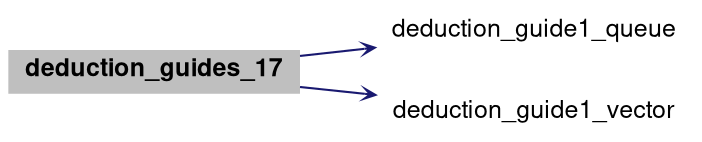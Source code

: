 digraph "deduction_guides_17"
{
 // LATEX_PDF_SIZE
  bgcolor="transparent";
  edge [fontname="Helvetica,Arial,sans-serif",fontsize=15,labelfontsize=15 arrowhead=open arrowtail=open arrowsize=0.5];
  node [fontname="Helvetica,Arial,sans-serif",fontsize=15,fontsize=12 shape=plaintext];
  rankdir="LR";
  Node1 [label=<<b>deduction_guides_17</b>>,height=0.2,width=0.4,color="black", fillcolor="grey75", style="filled", fontcolor="black",tooltip=" "];
  Node1 -> Node2 [color="midnightblue",style="solid"];
  Node2 [label="deduction_guide1_queue",height=0.2,width=0.4,color="black",URL="$group__template__argument__deduction.html#gae06ba048fd02e30fe785cab65d195937",tooltip="deduction_guides"];
  Node1 -> Node3 [color="midnightblue",style="solid"];
  Node3 [label="deduction_guide1_vector",height=0.2,width=0.4,color="black",URL="$group__template__argument__deduction.html#gae3567664597330506936b8cf45b526e9",tooltip="deduced vector<int>"];
}
